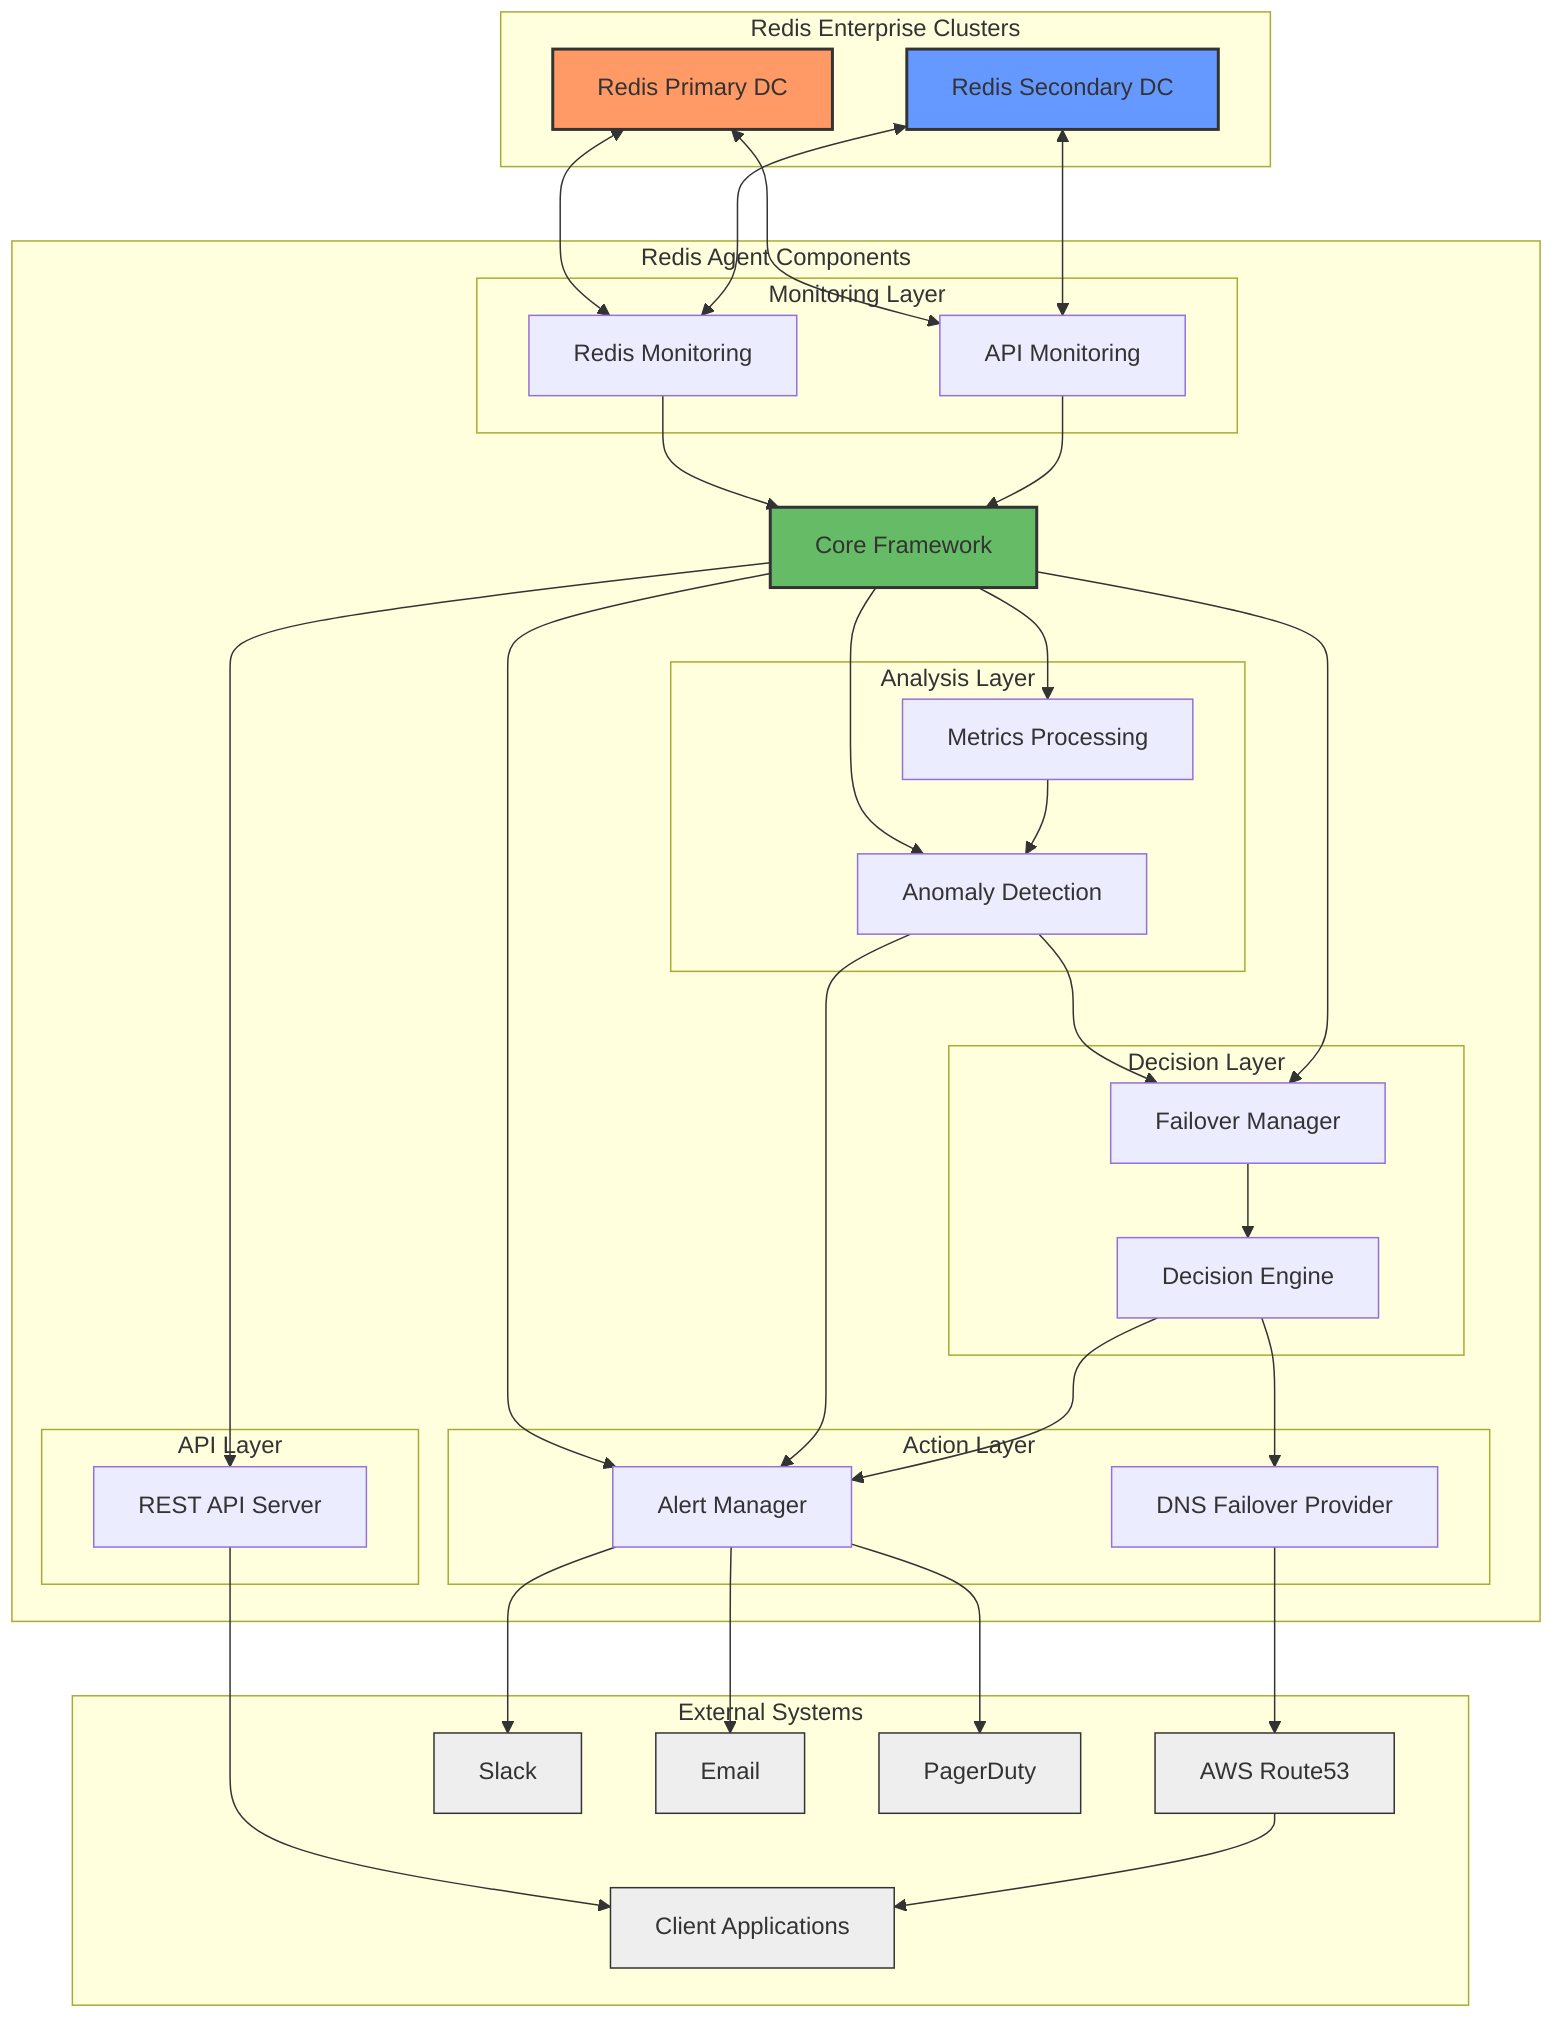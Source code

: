 flowchart TD
    subgraph "Redis Enterprise Clusters"
        RD1["Redis Primary DC"]
        RD2["Redis Secondary DC"]
    end

    subgraph "Redis Agent Components"
        Core["Core Framework"]
        
        subgraph "Monitoring Layer"
            Mon["Redis Monitoring"]
            API_Mon["API Monitoring"]
        end
        
        subgraph "Analysis Layer"
            Ano["Anomaly Detection"]
            Met["Metrics Processing"]
        end
        
        subgraph "Decision Layer"
            FM["Failover Manager"]
            Dec["Decision Engine"]
        end
        
        subgraph "Action Layer"
            DNS["DNS Failover Provider"]
            Alert["Alert Manager"]
        end
        
        subgraph "API Layer"
            REST["REST API Server"]
        end
    end
    
    subgraph "External Systems"
        Route53["AWS Route53"]
        Slack["Slack"]
        Email["Email"]
        PD["PagerDuty"]
        Clients["Client Applications"]
    end
    
    %% Connections
    RD1 <--> Mon
    RD2 <--> Mon
    RD1 <--> API_Mon
    RD2 <--> API_Mon
    
    Mon --> Core
    API_Mon --> Core
    
    Core --> Ano
    Core --> Met
    
    Met --> Ano
    Ano --> FM
    
    Core --> FM
    FM --> Dec
    Dec --> DNS
    
    Core --> Alert
    Ano --> Alert
    Dec --> Alert
    
    Core --> REST
    
    DNS --> Route53
    Alert --> Slack
    Alert --> Email
    Alert --> PD
    
    REST --> Clients
    Route53 --> Clients
    
    classDef primary fill:#f96,stroke:#333,stroke-width:2px
    classDef secondary fill:#69f,stroke:#333,stroke-width:2px
    classDef core fill:#6b6,stroke:#333,stroke-width:2px
    classDef external fill:#eee,stroke:#333,stroke-width:1px
    
    class RD1 primary
    class RD2 secondary
    class Core core
    class Route53,Slack,Email,PD,Clients external